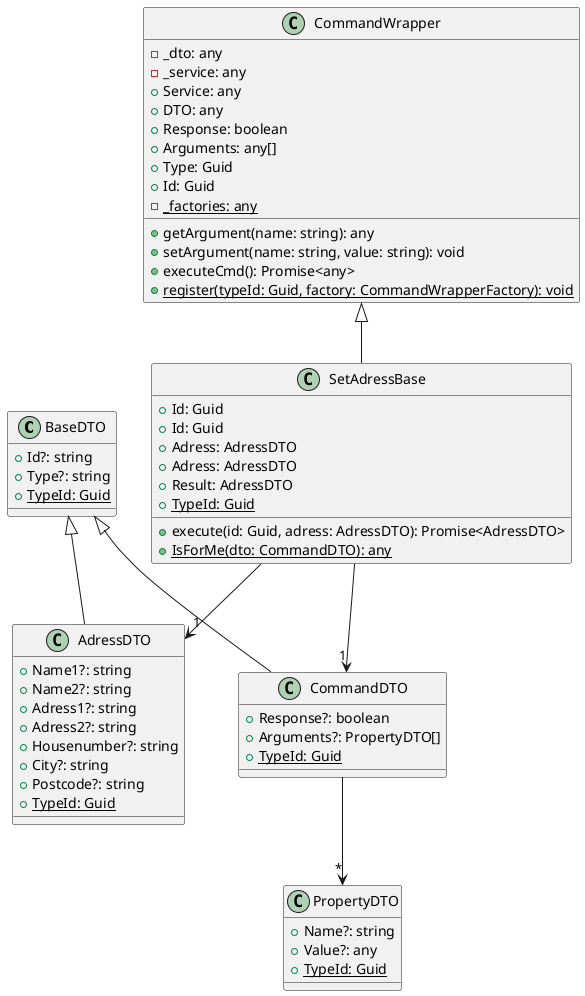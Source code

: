 @startuml
class BaseDTO {
    +Id?: string
    +Type?: string
    +{static} TypeId: Guid
}
class AdressDTO extends BaseDTO {
    +Name1?: string
    +Name2?: string
    +Adress1?: string
    +Adress2?: string
    +Housenumber?: string
    +City?: string
    +Postcode?: string
    +{static} TypeId: Guid
}
class CommandWrapper {
    -_dto: any
    -_service: any
    +Service: any
    +DTO: any
    +Response: boolean
    +Arguments: any[]
    +Type: Guid
    +Id: Guid
    +getArgument(name: string): any
    +setArgument(name: string, value: string): void
    +executeCmd(): Promise<any>
    -{static} _factories: any
    +{static} register(typeId: Guid, factory: CommandWrapperFactory): void
}
class PropertyDTO {
    +Name?: string
    +Value?: any
    +{static} TypeId: Guid
}
class CommandDTO extends BaseDTO {
    +Response?: boolean
    +Arguments?: PropertyDTO[]
    +{static} TypeId: Guid
}
class SetAdressBase extends CommandWrapper {
    +Id: Guid
    +Id: Guid
    +Adress: AdressDTO
    +Adress: AdressDTO
    +Result: AdressDTO
    +execute(id: Guid, adress: AdressDTO): Promise<AdressDTO>
    +{static} TypeId: Guid
    +{static} IsForMe(dto: CommandDTO): any
}
CommandDTO --> "*" PropertyDTO
SetAdressBase --> "1" AdressDTO
SetAdressBase --> "1" CommandDTO
@enduml